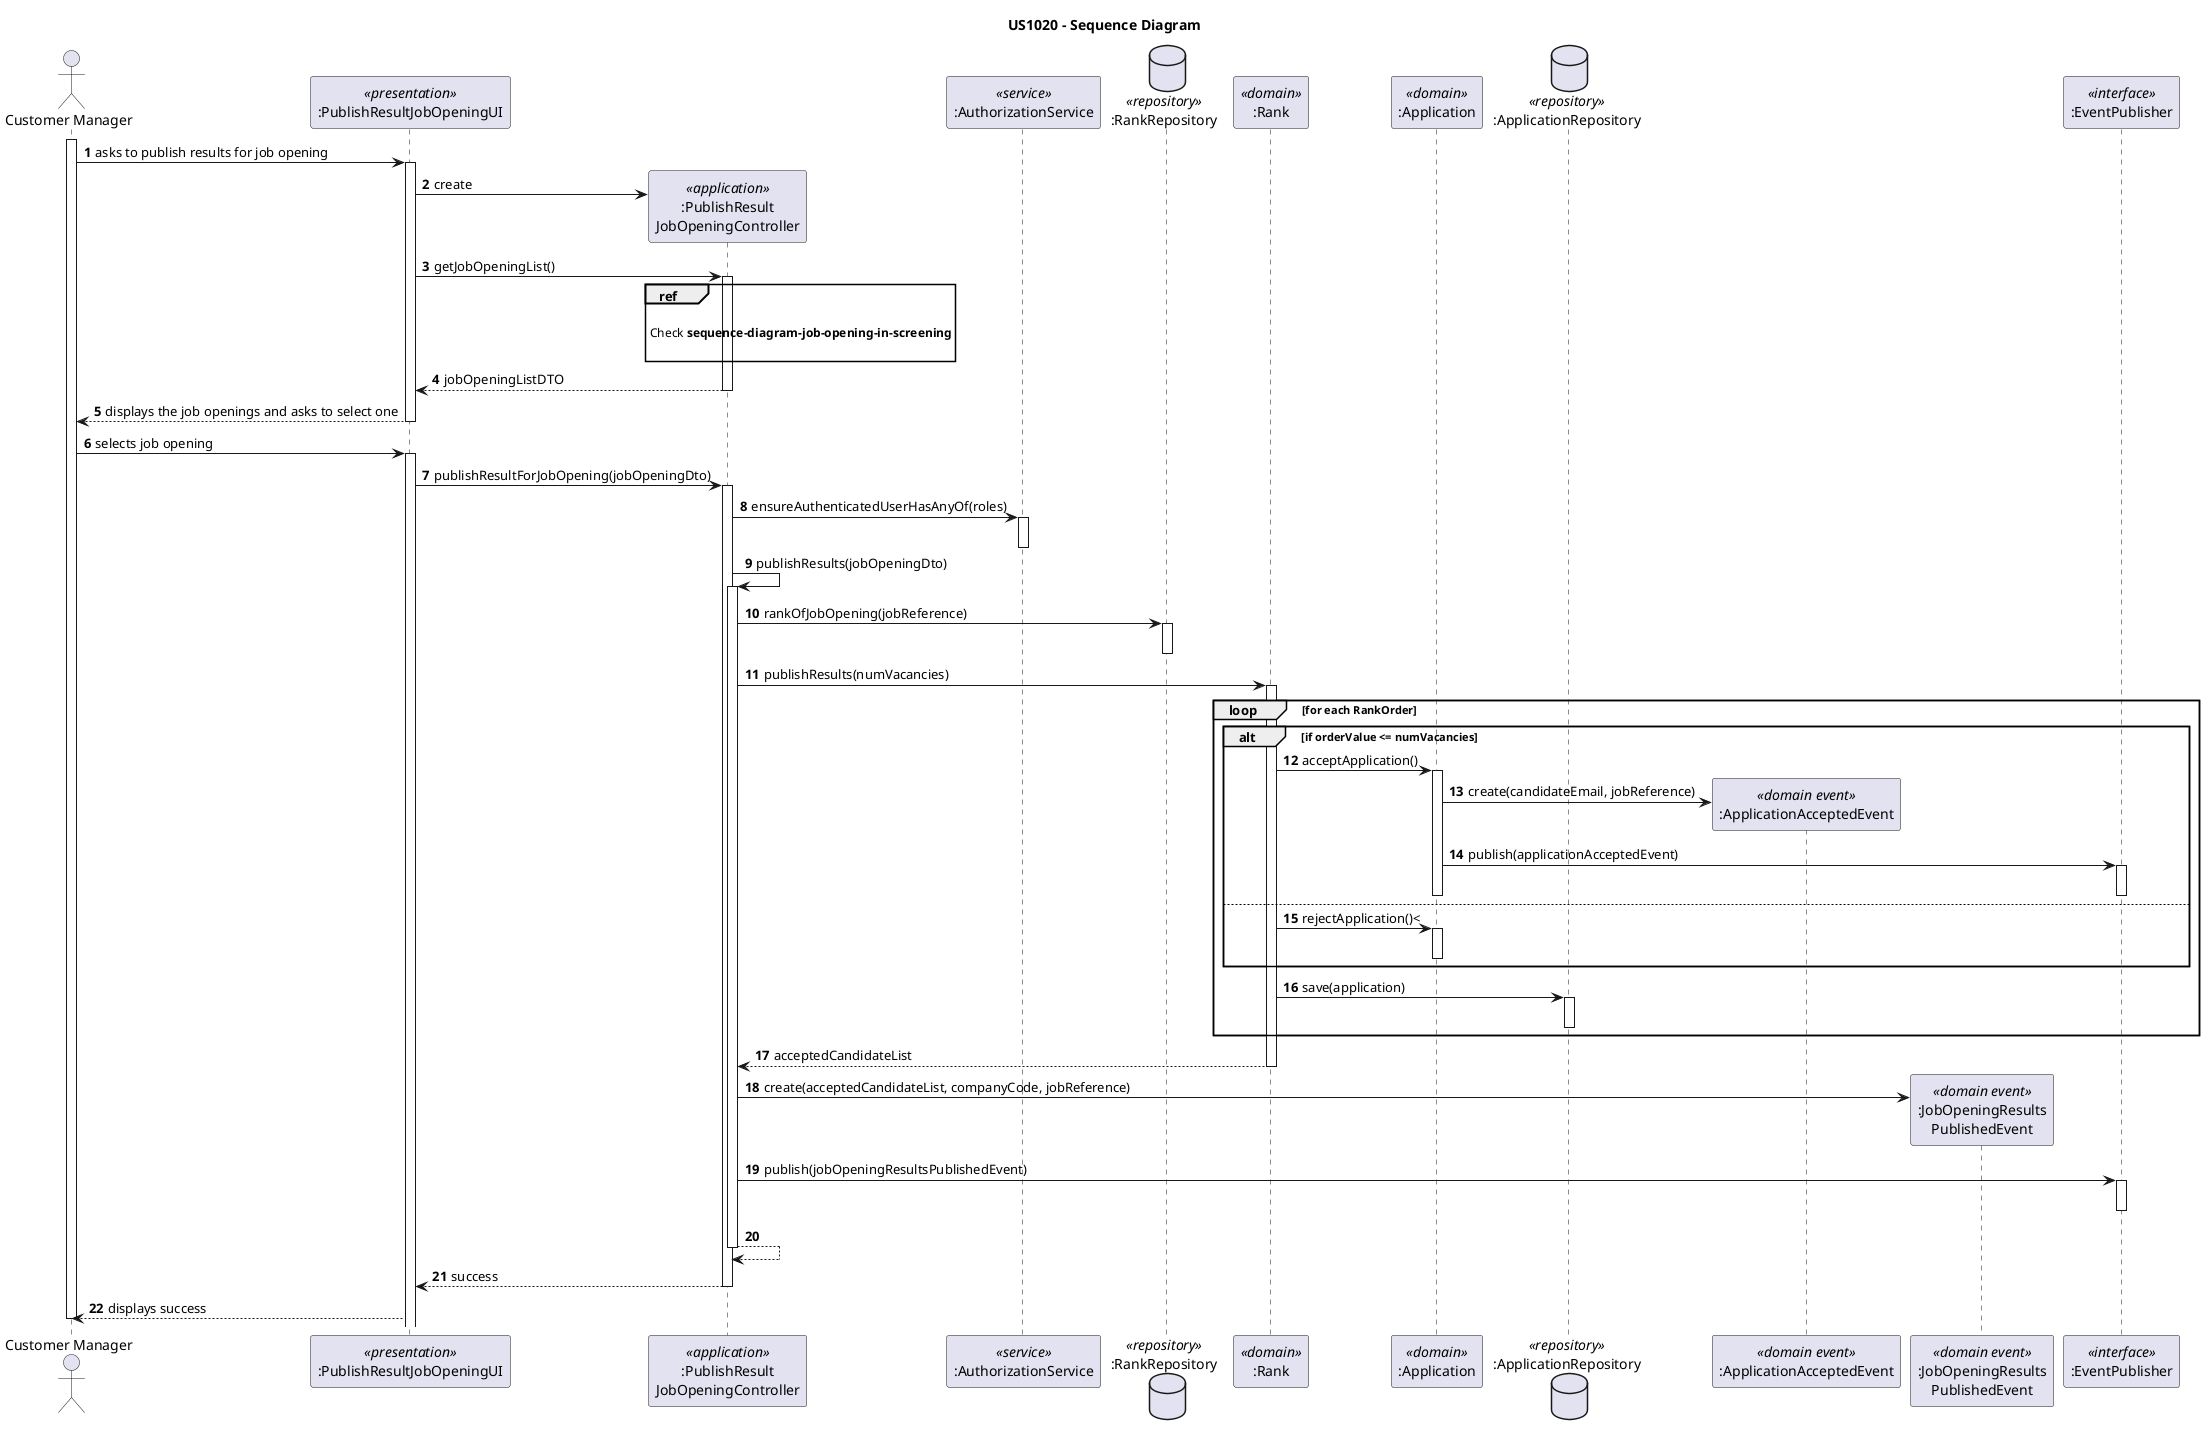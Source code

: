 @startuml
'https://plantuml.com/sequence-diagram

title US1020 - Sequence Diagram

autonumber

actor "Customer Manager" as USER
participant ":PublishResultJobOpeningUI" as UI <<presentation>>
participant ":PublishResult\nJobOpeningController" as CTRL <<application>>
participant ":AuthorizationService" as AUTHZ <<service>>
database ":RankRepository" as R_REPO <<repository>>
participant ":Rank" as R <<domain>>
participant ":Application" as A <<domain>>
database ":ApplicationRepository" as A_REPO <<repository>>
participant ":ApplicationAcceptedEvent" as NAAE <<domain event>>
participant ":JobOpeningResults\nPublishedEvent" as JORPE <<domain event>>
participant ":EventPublisher" as EP <<interface>>


activate USER

USER -> UI : asks to publish results for job opening
activate UI

UI -> CTRL**: create

UI -> CTRL : getJobOpeningList()
activate CTRL

ref over CTRL

Check **sequence-diagram-job-opening-in-screening**

end ref

CTRL --> UI: jobOpeningListDTO
deactivate CTRL

UI --> USER : displays the job openings and asks to select one
deactivate UI


USER -> UI : selects job opening
activate UI

    UI -> CTRL: publishResultForJobOpening(jobOpeningDto)
    activate CTRL

    CTRL -> AUTHZ:  ensureAuthenticatedUserHasAnyOf(roles)
    activate AUTHZ
    deactivate AUTHZ

    CTRL -> CTRL : publishResults(jobOpeningDto)
    activate CTRL

        CTRL -> R_REPO: rankOfJobOpening(jobReference)
        activate R_REPO
        deactivate R_REPO

        CTRL -> R: publishResults(numVacancies)
        activate R

            loop for each RankOrder

                alt if orderValue <= numVacancies
                    R -> A : acceptApplication()
                    activate A


                    A -> NAAE**: create(candidateEmail, jobReference)
                    A -> EP: publish(applicationAcceptedEvent)
                    activate EP
                    deactivate EP

                    deactivate A

                else
                    R-> A: rejectApplication()<
                    activate A
                    deactivate A
                end alt

                R -> A_REPO: save(application)
                activate A_REPO
                deactivate A_REPO

            end loop
        R --> CTRL: acceptedCandidateList
        deactivate R

    CTRL-> JORPE**: create(acceptedCandidateList, companyCode, jobReference)
    CTRL -> EP: publish(jobOpeningResultsPublishedEvent)
    activate EP
    deactivate EP


    CTRL --> CTRL:
    deactivate CTRL

CTRL --> UI: success
deactivate CTRL

UI --> USER: displays success

deactivate USER


@enduml